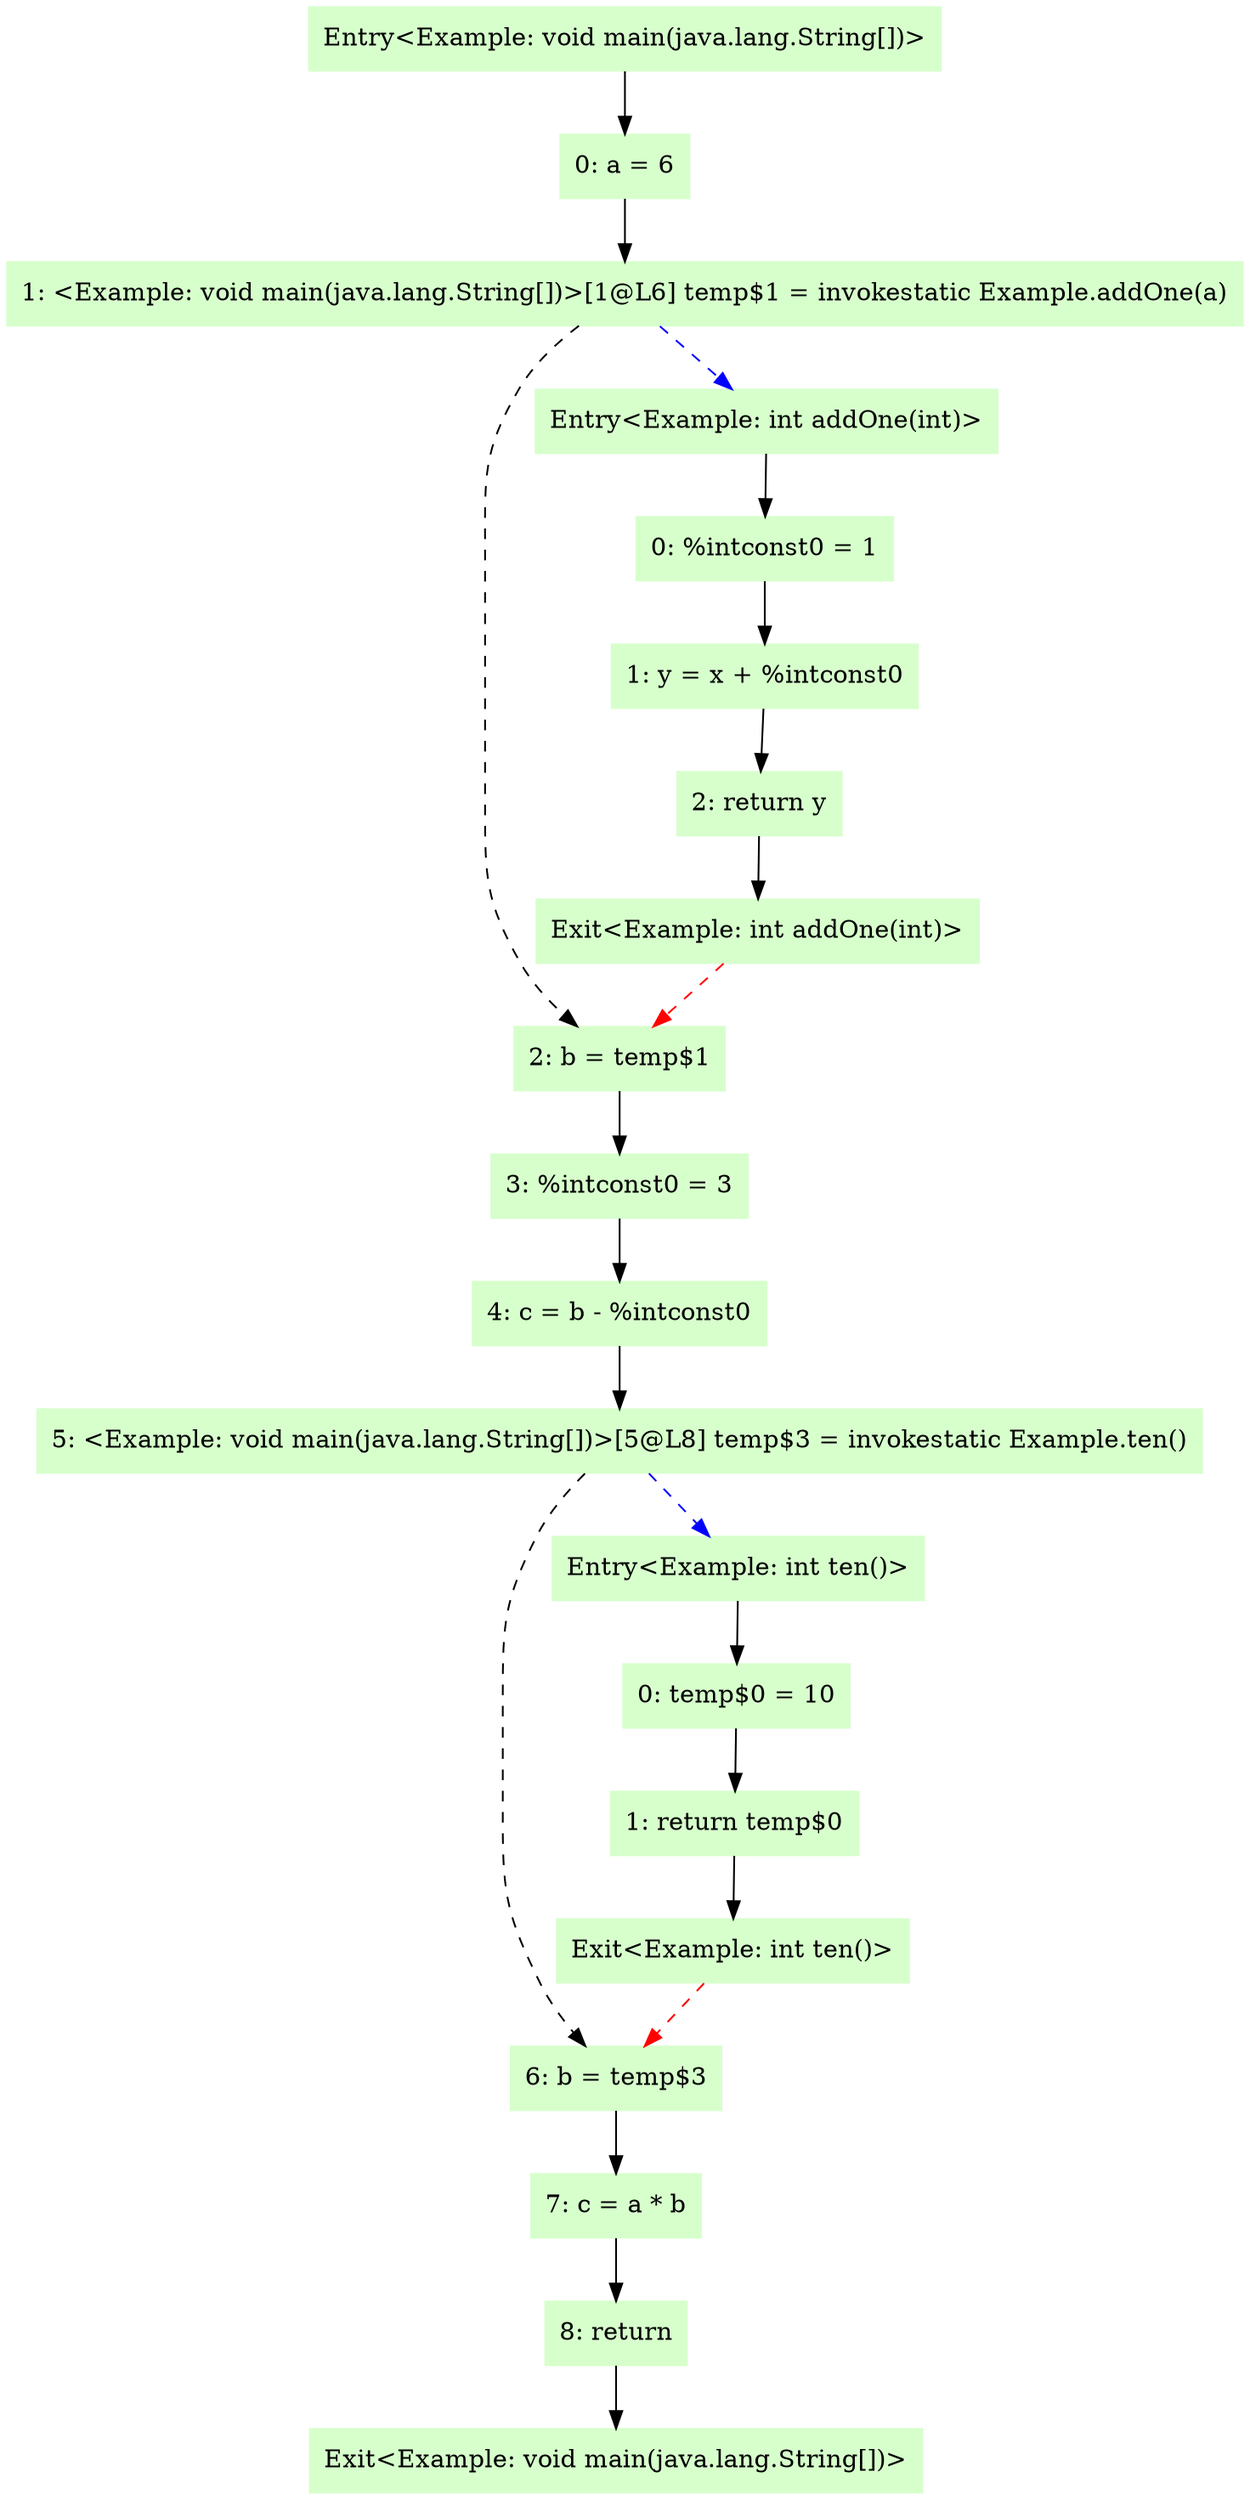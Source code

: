 digraph G {
  node [shape=box,color=".3 .2 1.0",style=filled,];
  "Entry<Example: void main(java.lang.String[])>";
  "0: a = 6";
  "1: <Example: void main(java.lang.String[])>[1@L6] temp$1 = invokestatic Example.addOne(a)";
  "2: b = temp$1";
  "3: %intconst0 = 3";
  "4: c = b - %intconst0";
  "5: <Example: void main(java.lang.String[])>[5@L8] temp$3 = invokestatic Example.ten()";
  "6: b = temp$3";
  "7: c = a * b";
  "8: return";
  "Exit<Example: void main(java.lang.String[])>";
  "Entry<Example: int addOne(int)>";
  "0: %intconst0 = 1";
  "1: y = x + %intconst0";
  "2: return y";
  "Exit<Example: int addOne(int)>";
  "Entry<Example: int ten()>";
  "0: temp$0 = 10";
  "1: return temp$0";
  "Exit<Example: int ten()>";
  "Entry<Example: void main(java.lang.String[])>" -> "0: a = 6" [];
  "0: a = 6" -> "1: <Example: void main(java.lang.String[])>[1@L6] temp$1 = invokestatic Example.addOne(a)" [];
  "1: <Example: void main(java.lang.String[])>[1@L6] temp$1 = invokestatic Example.addOne(a)" -> "2: b = temp$1" [style=dashed,];
  "1: <Example: void main(java.lang.String[])>[1@L6] temp$1 = invokestatic Example.addOne(a)" -> "Entry<Example: int addOne(int)>" [style=dashed,color=blue,];
  "2: b = temp$1" -> "3: %intconst0 = 3" [];
  "3: %intconst0 = 3" -> "4: c = b - %intconst0" [];
  "4: c = b - %intconst0" -> "5: <Example: void main(java.lang.String[])>[5@L8] temp$3 = invokestatic Example.ten()" [];
  "5: <Example: void main(java.lang.String[])>[5@L8] temp$3 = invokestatic Example.ten()" -> "6: b = temp$3" [style=dashed,];
  "5: <Example: void main(java.lang.String[])>[5@L8] temp$3 = invokestatic Example.ten()" -> "Entry<Example: int ten()>" [style=dashed,color=blue,];
  "6: b = temp$3" -> "7: c = a * b" [];
  "7: c = a * b" -> "8: return" [];
  "8: return" -> "Exit<Example: void main(java.lang.String[])>" [];
  "Entry<Example: int addOne(int)>" -> "0: %intconst0 = 1" [];
  "0: %intconst0 = 1" -> "1: y = x + %intconst0" [];
  "1: y = x + %intconst0" -> "2: return y" [];
  "2: return y" -> "Exit<Example: int addOne(int)>" [];
  "Exit<Example: int addOne(int)>" -> "2: b = temp$1" [style=dashed,color=red,];
  "Entry<Example: int ten()>" -> "0: temp$0 = 10" [];
  "0: temp$0 = 10" -> "1: return temp$0" [];
  "1: return temp$0" -> "Exit<Example: int ten()>" [];
  "Exit<Example: int ten()>" -> "6: b = temp$3" [style=dashed,color=red,];
}
